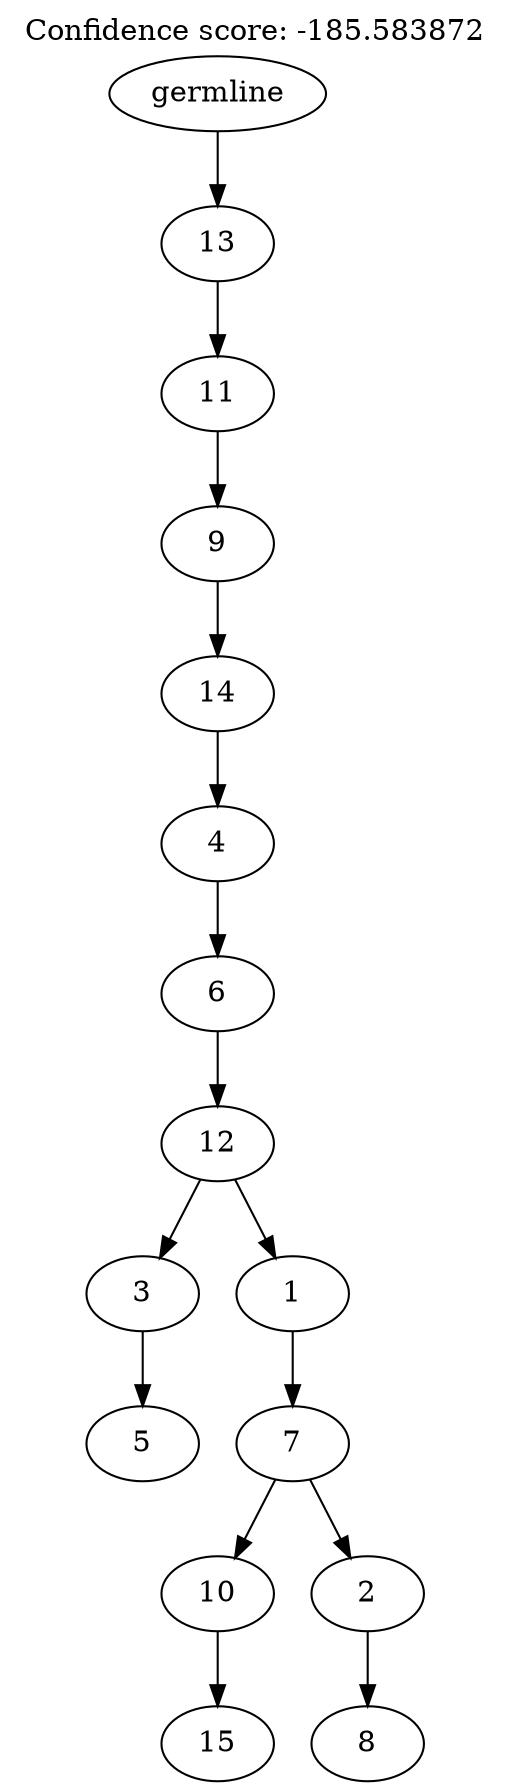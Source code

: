 digraph g {
	"14" -> "15";
	"15" [label="5"];
	"12" -> "13";
	"13" [label="15"];
	"10" -> "11";
	"11" [label="8"];
	"9" -> "10";
	"10" [label="2"];
	"9" -> "12";
	"12" [label="10"];
	"8" -> "9";
	"9" [label="7"];
	"7" -> "8";
	"8" [label="1"];
	"7" -> "14";
	"14" [label="3"];
	"6" -> "7";
	"7" [label="12"];
	"5" -> "6";
	"6" [label="6"];
	"4" -> "5";
	"5" [label="4"];
	"3" -> "4";
	"4" [label="14"];
	"2" -> "3";
	"3" [label="9"];
	"1" -> "2";
	"2" [label="11"];
	"0" -> "1";
	"1" [label="13"];
	"0" [label="germline"];
	labelloc="t";
	label="Confidence score: -185.583872";
}
